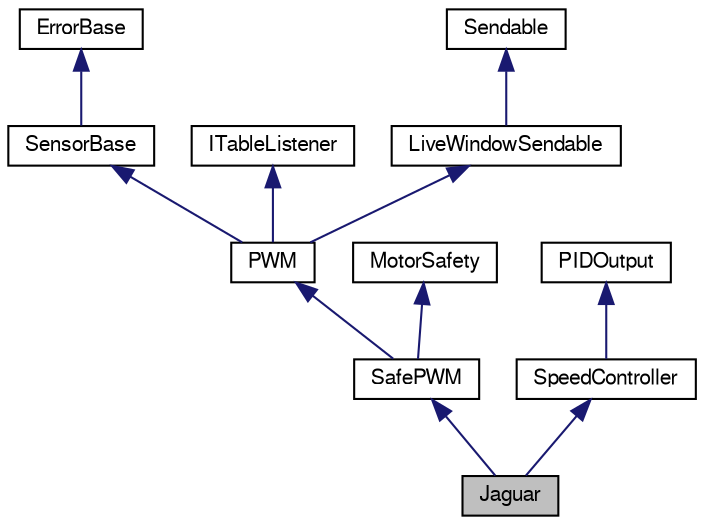 digraph "Jaguar"
{
  bgcolor="transparent";
  edge [fontname="FreeSans",fontsize="10",labelfontname="FreeSans",labelfontsize="10"];
  node [fontname="FreeSans",fontsize="10",shape=record];
  Node1 [label="Jaguar",height=0.2,width=0.4,color="black", fillcolor="grey75", style="filled" fontcolor="black"];
  Node2 -> Node1 [dir="back",color="midnightblue",fontsize="10",style="solid",fontname="FreeSans"];
  Node2 [label="SafePWM",height=0.2,width=0.4,color="black",URL="$class_safe_p_w_m.html"];
  Node3 -> Node2 [dir="back",color="midnightblue",fontsize="10",style="solid",fontname="FreeSans"];
  Node3 [label="PWM",height=0.2,width=0.4,color="black",URL="$class_p_w_m.html"];
  Node4 -> Node3 [dir="back",color="midnightblue",fontsize="10",style="solid",fontname="FreeSans"];
  Node4 [label="SensorBase",height=0.2,width=0.4,color="black",URL="$class_sensor_base.html"];
  Node5 -> Node4 [dir="back",color="midnightblue",fontsize="10",style="solid",fontname="FreeSans"];
  Node5 [label="ErrorBase",height=0.2,width=0.4,color="black",URL="$class_error_base.html"];
  Node6 -> Node3 [dir="back",color="midnightblue",fontsize="10",style="solid",fontname="FreeSans"];
  Node6 [label="ITableListener",height=0.2,width=0.4,color="black",URL="$class_i_table_listener.html"];
  Node7 -> Node3 [dir="back",color="midnightblue",fontsize="10",style="solid",fontname="FreeSans"];
  Node7 [label="LiveWindowSendable",height=0.2,width=0.4,color="black",URL="$class_live_window_sendable.html"];
  Node8 -> Node7 [dir="back",color="midnightblue",fontsize="10",style="solid",fontname="FreeSans"];
  Node8 [label="Sendable",height=0.2,width=0.4,color="black",URL="$class_sendable.html"];
  Node9 -> Node2 [dir="back",color="midnightblue",fontsize="10",style="solid",fontname="FreeSans"];
  Node9 [label="MotorSafety",height=0.2,width=0.4,color="black",URL="$class_motor_safety.html"];
  Node10 -> Node1 [dir="back",color="midnightblue",fontsize="10",style="solid",fontname="FreeSans"];
  Node10 [label="SpeedController",height=0.2,width=0.4,color="black",URL="$class_speed_controller.html"];
  Node11 -> Node10 [dir="back",color="midnightblue",fontsize="10",style="solid",fontname="FreeSans"];
  Node11 [label="PIDOutput",height=0.2,width=0.4,color="black",URL="$class_p_i_d_output.html"];
}
